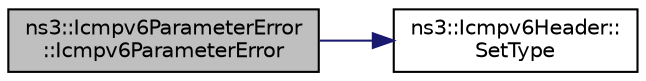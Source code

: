 digraph "ns3::Icmpv6ParameterError::Icmpv6ParameterError"
{
 // LATEX_PDF_SIZE
  edge [fontname="Helvetica",fontsize="10",labelfontname="Helvetica",labelfontsize="10"];
  node [fontname="Helvetica",fontsize="10",shape=record];
  rankdir="LR";
  Node1 [label="ns3::Icmpv6ParameterError\l::Icmpv6ParameterError",height=0.2,width=0.4,color="black", fillcolor="grey75", style="filled", fontcolor="black",tooltip="Constructor."];
  Node1 -> Node2 [color="midnightblue",fontsize="10",style="solid",fontname="Helvetica"];
  Node2 [label="ns3::Icmpv6Header::\lSetType",height=0.2,width=0.4,color="black", fillcolor="white", style="filled",URL="$classns3_1_1_icmpv6_header.html#acd72c655fc99e3b4399501bd14149c52",tooltip="Set the type."];
}

